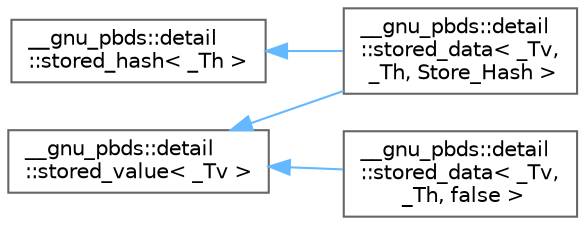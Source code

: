digraph "Graphical Class Hierarchy"
{
 // LATEX_PDF_SIZE
  bgcolor="transparent";
  edge [fontname=Helvetica,fontsize=10,labelfontname=Helvetica,labelfontsize=10];
  node [fontname=Helvetica,fontsize=10,shape=box,height=0.2,width=0.4];
  rankdir="LR";
  Node0 [id="Node000000",label="__gnu_pbds::detail\l::stored_hash\< _Th \>",height=0.2,width=0.4,color="grey40", fillcolor="white", style="filled",URL="$struct____gnu__pbds_1_1detail_1_1stored__hash.html",tooltip="Stored hash."];
  Node0 -> Node1 [id="edge88_Node000000_Node000001",dir="back",color="steelblue1",style="solid",tooltip=" "];
  Node1 [id="Node000001",label="__gnu_pbds::detail\l::stored_data\< _Tv,\l _Th, Store_Hash \>",height=0.2,width=0.4,color="grey40", fillcolor="white", style="filled",URL="$struct____gnu__pbds_1_1detail_1_1stored__data.html",tooltip=" "];
  Node2 [id="Node000002",label="__gnu_pbds::detail\l::stored_value\< _Tv \>",height=0.2,width=0.4,color="grey40", fillcolor="white", style="filled",URL="$struct____gnu__pbds_1_1detail_1_1stored__value.html",tooltip="Stored value."];
  Node2 -> Node1 [id="edge89_Node000002_Node000001",dir="back",color="steelblue1",style="solid",tooltip=" "];
  Node2 -> Node3 [id="edge90_Node000002_Node000003",dir="back",color="steelblue1",style="solid",tooltip=" "];
  Node3 [id="Node000003",label="__gnu_pbds::detail\l::stored_data\< _Tv,\l _Th, false \>",height=0.2,width=0.4,color="grey40", fillcolor="white", style="filled",URL="$struct____gnu__pbds_1_1detail_1_1stored__data_3_01___tv_00_01___th_00_01false_01_4.html",tooltip="Specialization for representation of stored data of just value type."];
}
